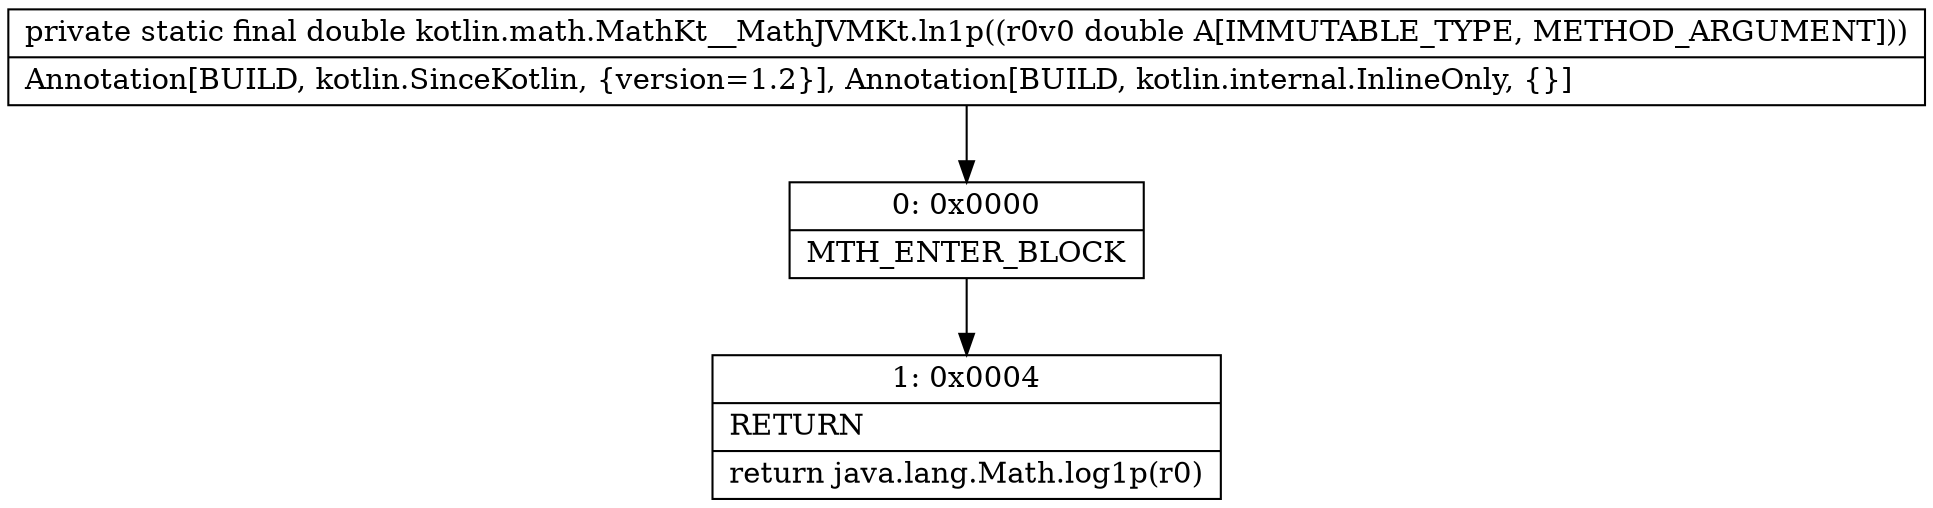 digraph "CFG forkotlin.math.MathKt__MathJVMKt.ln1p(D)D" {
Node_0 [shape=record,label="{0\:\ 0x0000|MTH_ENTER_BLOCK\l}"];
Node_1 [shape=record,label="{1\:\ 0x0004|RETURN\l|return java.lang.Math.log1p(r0)\l}"];
MethodNode[shape=record,label="{private static final double kotlin.math.MathKt__MathJVMKt.ln1p((r0v0 double A[IMMUTABLE_TYPE, METHOD_ARGUMENT]))  | Annotation[BUILD, kotlin.SinceKotlin, \{version=1.2\}], Annotation[BUILD, kotlin.internal.InlineOnly, \{\}]\l}"];
MethodNode -> Node_0;
Node_0 -> Node_1;
}

